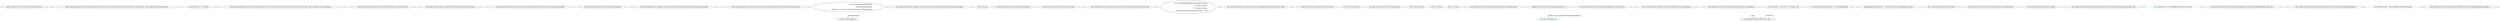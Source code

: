 digraph  {
n3 [label="Ninject.Planning.Directives.ConstructorInjectionDirective", span=""];
n0 [cluster="Ninject.Planning.Directives.ConstructorInjectionDirective.ConstructorInjectionDirective(System.Reflection.ConstructorInfo, Ninject.Injection.ConstructorInjector)", label="Entry Ninject.Planning.Directives.ConstructorInjectionDirective.ConstructorInjectionDirective(System.Reflection.ConstructorInfo, Ninject.Injection.ConstructorInjector)", span="37-37"];
n1 [cluster="Ninject.Planning.Directives.ConstructorInjectionDirective.ConstructorInjectionDirective(System.Reflection.ConstructorInfo, Ninject.Injection.ConstructorInjector)", label="this.Constructor = constructor", span="40-40"];
n2 [cluster="Ninject.Planning.Directives.ConstructorInjectionDirective.ConstructorInjectionDirective(System.Reflection.ConstructorInfo, Ninject.Injection.ConstructorInjector)", label="Exit Ninject.Planning.Directives.ConstructorInjectionDirective.ConstructorInjectionDirective(System.Reflection.ConstructorInfo, Ninject.Injection.ConstructorInjector)", span="37-37"];
m0_0 [cluster="Ninject.Planning.Targets.ITarget.ResolveWithin(Ninject.Activation.IContext)", file="ConstructorReflectionStrategy.cs", label="Entry Ninject.Planning.Targets.ITarget.ResolveWithin(Ninject.Activation.IContext)", span="79-79"];
m0_1 [cluster="Ninject.Planning.Targets.ITarget.ResolveWithin(Ninject.Activation.IContext)", file="ConstructorReflectionStrategy.cs", label="Exit Ninject.Planning.Targets.ITarget.ResolveWithin(Ninject.Activation.IContext)", span="79-79"];
m2_0 [cluster="Ninject.Infrastructure.Language.ExtensionsForAssembly.HasNinjectModules(System.Reflection.Assembly)", file="PropertyInjectionTests.cs", label="Entry Ninject.Infrastructure.Language.ExtensionsForAssembly.HasNinjectModules(System.Reflection.Assembly)", span="22-22"];
m2_1 [cluster="Ninject.Infrastructure.Language.ExtensionsForAssembly.HasNinjectModules(System.Reflection.Assembly)", file="PropertyInjectionTests.cs", label="return assembly.GetExportedTypes().Any(IsLoadableModule);", span="24-24"];
m2_2 [cluster="Ninject.Infrastructure.Language.ExtensionsForAssembly.HasNinjectModules(System.Reflection.Assembly)", file="PropertyInjectionTests.cs", label="Exit Ninject.Infrastructure.Language.ExtensionsForAssembly.HasNinjectModules(System.Reflection.Assembly)", span="22-22"];
m2_5 [cluster="Ninject.Infrastructure.Language.ExtensionsForAssembly.GetNinjectModules(System.Reflection.Assembly)", file="PropertyInjectionTests.cs", label="Entry Ninject.Infrastructure.Language.ExtensionsForAssembly.GetNinjectModules(System.Reflection.Assembly)", span="27-27"];
m2_6 [cluster="Ninject.Infrastructure.Language.ExtensionsForAssembly.GetNinjectModules(System.Reflection.Assembly)", file="PropertyInjectionTests.cs", label="return assembly.GetExportedTypes()\r\n                    .Where(IsLoadableModule)\r\n                    .Select(type => Activator.CreateInstance(type) as INinjectModule);", span="29-31"];
m2_7 [cluster="Ninject.Infrastructure.Language.ExtensionsForAssembly.GetNinjectModules(System.Reflection.Assembly)", file="PropertyInjectionTests.cs", label="Exit Ninject.Infrastructure.Language.ExtensionsForAssembly.GetNinjectModules(System.Reflection.Assembly)", span="27-27"];
m2_4 [cluster="Unk.Any", file="PropertyInjectionTests.cs", label="Entry Unk.Any", span=""];
m2_3 [cluster="System.Reflection.Assembly.GetExportedTypes()", file="PropertyInjectionTests.cs", label="Entry System.Reflection.Assembly.GetExportedTypes()", span="0-0"];
m2_18 [cluster="System.Type.GetConstructor(System.Type[])", file="PropertyInjectionTests.cs", label="Entry System.Type.GetConstructor(System.Type[])", span="0-0"];
m2_14 [cluster="Ninject.Infrastructure.Language.ExtensionsForAssembly.IsLoadableModule(System.Type)", file="PropertyInjectionTests.cs", label="Entry Ninject.Infrastructure.Language.ExtensionsForAssembly.IsLoadableModule(System.Type)", span="34-34"];
m2_15 [cluster="Ninject.Infrastructure.Language.ExtensionsForAssembly.IsLoadableModule(System.Type)", file="PropertyInjectionTests.cs", label="return typeof(INinjectModule).IsAssignableFrom(type)\r\n                && !type.IsAbstract\r\n                && !type.IsInterface\r\n                && type.GetConstructor(Type.EmptyTypes) != null;", span="36-39"];
m2_16 [cluster="Ninject.Infrastructure.Language.ExtensionsForAssembly.IsLoadableModule(System.Type)", file="PropertyInjectionTests.cs", label="Exit Ninject.Infrastructure.Language.ExtensionsForAssembly.IsLoadableModule(System.Type)", span="34-34"];
m2_17 [cluster="System.Type.IsAssignableFrom(System.Type)", file="PropertyInjectionTests.cs", label="Entry System.Type.IsAssignableFrom(System.Type)", span="0-0"];
m2_13 [cluster="Unk.CreateInstance", file="PropertyInjectionTests.cs", label="Entry Unk.CreateInstance", span=""];
m2_10 [cluster="lambda expression", file="PropertyInjectionTests.cs", label="Entry lambda expression", span="31-31"];
m2_11 [cluster="lambda expression", file="PropertyInjectionTests.cs", label="Activator.CreateInstance(type) as INinjectModule", span="31-31"];
m2_12 [cluster="lambda expression", file="PropertyInjectionTests.cs", label="Exit lambda expression", span="31-31"];
m2_8 [cluster="Unk.Where", file="PropertyInjectionTests.cs", label="Entry Unk.Where", span=""];
m2_9 [cluster="Unk.Select", file="PropertyInjectionTests.cs", label="Entry Unk.Select", span=""];
m3_15 [cluster="Ninject.Infrastructure.ReferenceEqualWeakReference.GetHashCode()", file="ReferenceEqualWeakReference.cs", label="Entry Ninject.Infrastructure.ReferenceEqualWeakReference.GetHashCode()", span="86-86"];
m3_16 [cluster="Ninject.Infrastructure.ReferenceEqualWeakReference.GetHashCode()", color=green, community=0, file="ReferenceEqualWeakReference.cs", label="return this.cashedHashCode;", prediction=0, span="88-88"];
m3_17 [cluster="Ninject.Infrastructure.ReferenceEqualWeakReference.GetHashCode()", file="ReferenceEqualWeakReference.cs", label="Exit Ninject.Infrastructure.ReferenceEqualWeakReference.GetHashCode()", span="86-86"];
m3_3 [cluster="System.Runtime.CompilerServices.RuntimeHelpers.GetHashCode(object)", file="ReferenceEqualWeakReference.cs", label="Entry System.Runtime.CompilerServices.RuntimeHelpers.GetHashCode(object)", span="0-0"];
m3_7 [cluster="Ninject.Infrastructure.ReferenceEqualWeakReference.Equals(object)", file="ReferenceEqualWeakReference.cs", label="Entry Ninject.Infrastructure.ReferenceEqualWeakReference.Equals(object)", span="67-67"];
m3_8 [cluster="Ninject.Infrastructure.ReferenceEqualWeakReference.Equals(object)", file="ReferenceEqualWeakReference.cs", label="var thisInstance = this.IsAlive ? this.Target : this", span="69-69"];
m3_9 [cluster="Ninject.Infrastructure.ReferenceEqualWeakReference.Equals(object)", file="ReferenceEqualWeakReference.cs", label="var referenceEqualWeakReference = obj as WeakReference", span="71-71"];
m3_12 [cluster="Ninject.Infrastructure.ReferenceEqualWeakReference.Equals(object)", file="ReferenceEqualWeakReference.cs", label="return ReferenceEquals(thisInstance, obj);", span="77-77"];
m3_10 [cluster="Ninject.Infrastructure.ReferenceEqualWeakReference.Equals(object)", file="ReferenceEqualWeakReference.cs", label="referenceEqualWeakReference != null && referenceEqualWeakReference.IsAlive", span="72-72"];
m3_11 [cluster="Ninject.Infrastructure.ReferenceEqualWeakReference.Equals(object)", file="ReferenceEqualWeakReference.cs", label="obj = referenceEqualWeakReference.Target", span="74-74"];
m3_13 [cluster="Ninject.Infrastructure.ReferenceEqualWeakReference.Equals(object)", file="ReferenceEqualWeakReference.cs", label="Exit Ninject.Infrastructure.ReferenceEqualWeakReference.Equals(object)", span="67-67"];
m3_14 [cluster="object.ReferenceEquals(object, object)", file="ReferenceEqualWeakReference.cs", label="Entry object.ReferenceEquals(object, object)", span="0-0"];
m3_4 [cluster="Ninject.Infrastructure.ReferenceEqualWeakReference.ReferenceEqualWeakReference(object, bool)", file="ReferenceEqualWeakReference.cs", label="Entry Ninject.Infrastructure.ReferenceEqualWeakReference.ReferenceEqualWeakReference(object, bool)", span="51-51"];
m3_5 [cluster="Ninject.Infrastructure.ReferenceEqualWeakReference.ReferenceEqualWeakReference(object, bool)", color=green, community=0, file="ReferenceEqualWeakReference.cs", label="this.cashedHashCode = RuntimeHelpers.GetHashCode(target)", prediction=1, span="54-54"];
m3_6 [cluster="Ninject.Infrastructure.ReferenceEqualWeakReference.ReferenceEqualWeakReference(object, bool)", file="ReferenceEqualWeakReference.cs", label="Exit Ninject.Infrastructure.ReferenceEqualWeakReference.ReferenceEqualWeakReference(object, bool)", span="51-51"];
m3_0 [cluster="Ninject.Infrastructure.ReferenceEqualWeakReference.ReferenceEqualWeakReference(object)", file="ReferenceEqualWeakReference.cs", label="Entry Ninject.Infrastructure.ReferenceEqualWeakReference.ReferenceEqualWeakReference(object)", span="40-40"];
m3_1 [cluster="Ninject.Infrastructure.ReferenceEqualWeakReference.ReferenceEqualWeakReference(object)", color=green, community=0, file="ReferenceEqualWeakReference.cs", label="this.cashedHashCode = RuntimeHelpers.GetHashCode(target)", prediction=2, span="43-43"];
m3_2 [cluster="Ninject.Infrastructure.ReferenceEqualWeakReference.ReferenceEqualWeakReference(object)", file="ReferenceEqualWeakReference.cs", label="Exit Ninject.Infrastructure.ReferenceEqualWeakReference.ReferenceEqualWeakReference(object)", span="40-40"];
m3_18 [file="ReferenceEqualWeakReference.cs", label="Ninject.Infrastructure.ReferenceEqualWeakReference", span=""];
m2_6 -> m2_10  [color=darkseagreen4, key=1, label="lambda expression", style=dashed];
m3_7 -> m3_12  [color=darkseagreen4, key=1, label=object, style=dashed];
m3_8 -> m3_12  [color=darkseagreen4, key=1, label=thisInstance, style=dashed];
m3_18 -> m3_16  [color=green, key=1, label="Ninject.Infrastructure.ReferenceEqualWeakReference", style=dashed];
}
